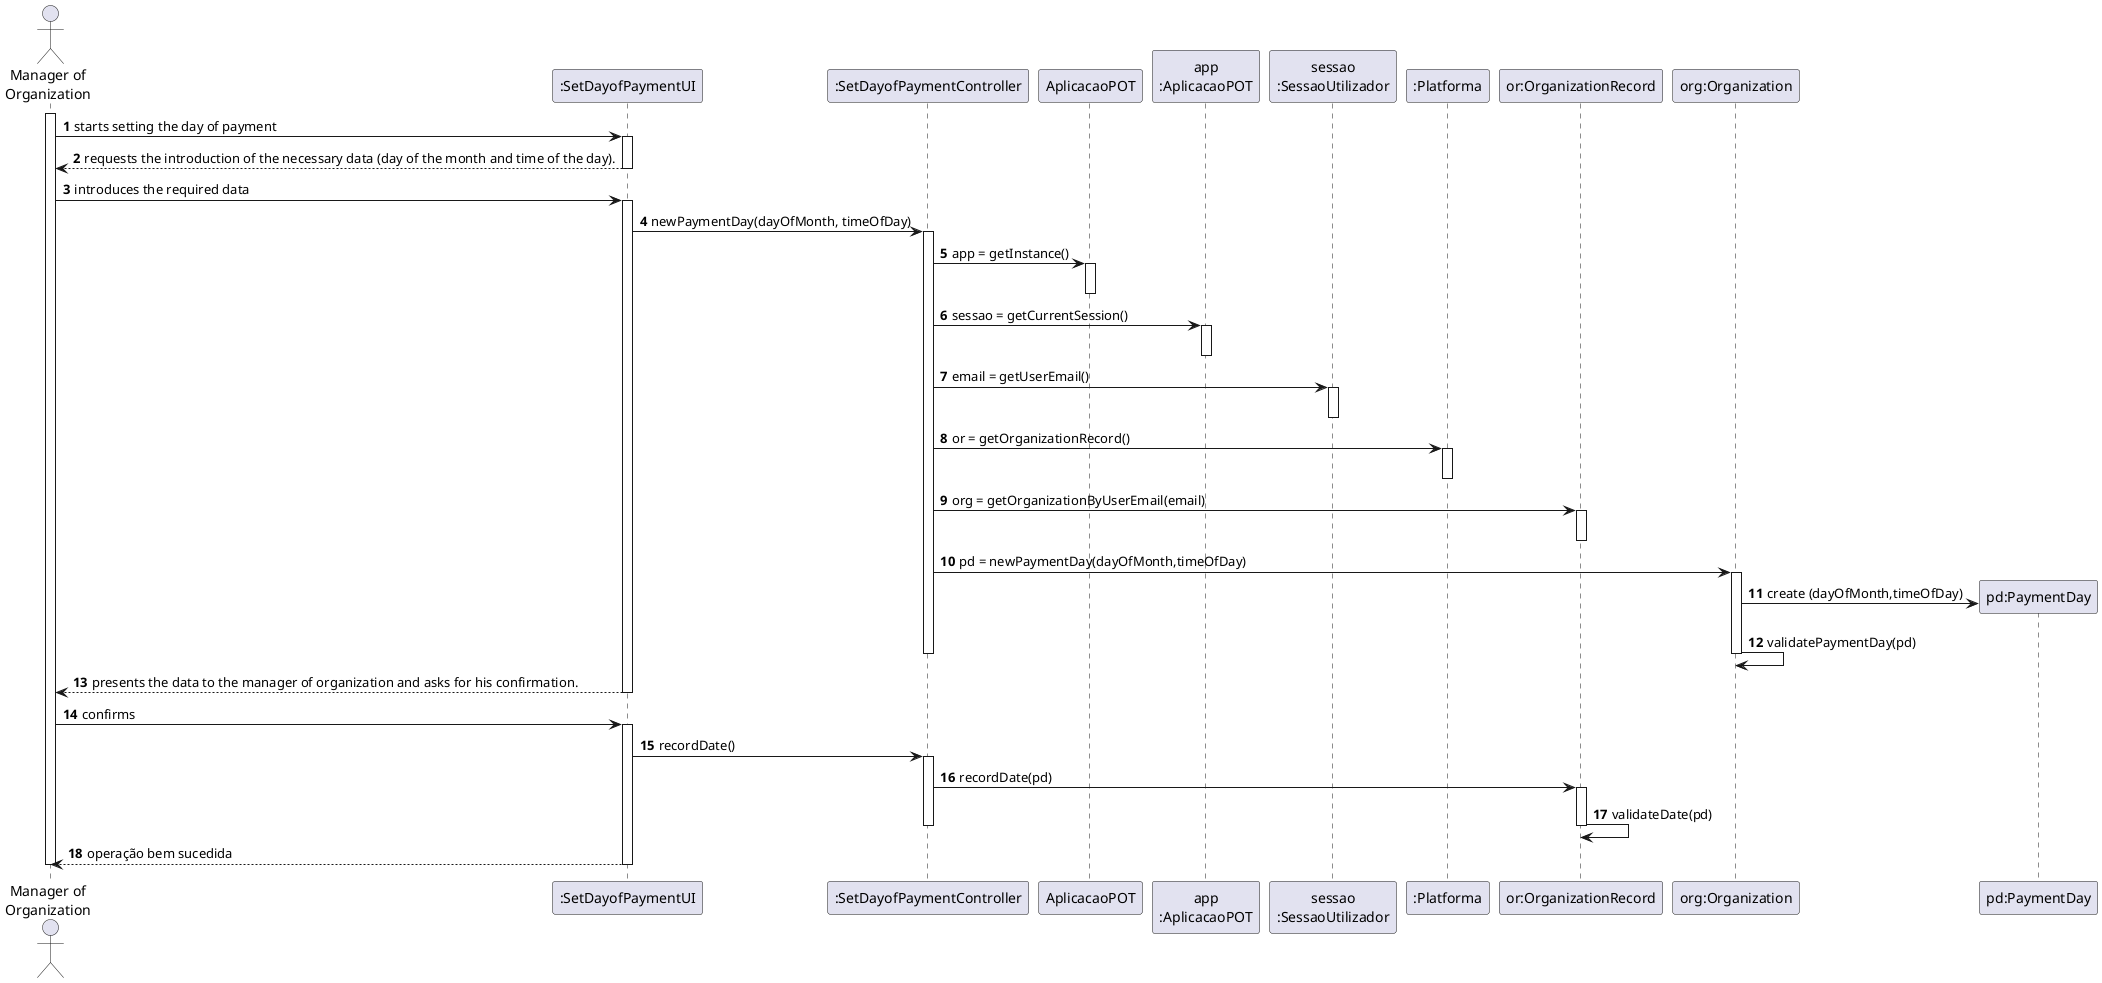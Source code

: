 @startuml
autonumber

actor "Manager of\nOrganization" as MAN

participant ":SetDayofPaymentUI" as UI
participant ":SetDayofPaymentController" as CTRL
participant "AplicacaoPOT" as POT
participant "app\n:AplicacaoPOT" as APP
participant "sessao\n:SessaoUtilizador" as SESS
participant ":Platforma" as PLAT
participant "or:OrganizationRecord" as OR
participant "org:Organization" as ORG
participant "pd:PaymentDay" as PD



activate MAN
MAN -> UI : starts setting the day of payment
activate UI
UI --> MAN : requests the introduction of the necessary data (day of the month and time of the day).
deactivate UI

MAN -> UI : introduces the required data
activate UI

UI -> CTRL : newPaymentDay(dayOfMonth, timeOfDay)
activate CTRL

CTRL -> POT: app = getInstance()
activate POT
deactivate POT

CTRL -> APP: sessao = getCurrentSession()
activate APP
deactivate APP

CTRL -> SESS: email = getUserEmail()
activate SESS
deactivate SESS

CTRL -> PLAT : or = getOrganizationRecord() 
activate PLAT
deactivate PLAT

CTRL -> OR : org = getOrganizationByUserEmail(email)
activate OR
deactivate OR

CTRL -> ORG : pd = newPaymentDay(dayOfMonth,timeOfDay)
activate ORG

ORG -> PD** : create (dayOfMonth,timeOfDay)
ORG -> ORG : validatePaymentDay(pd)
deactivate ORG
deactivate CTRL

UI --> MAN : presents the data to the manager of organization and asks for his confirmation.
deactivate UI

MAN -> UI : confirms
activate UI

UI -> CTRL: recordDate()
activate CTRL
CTRL -> OR: recordDate(pd)
activate OR

OR -> OR: validateDate(pd)
deactivate OR
deactivate CTRL
UI --> MAN : operação bem sucedida
deactivate UI

deactivate MAN
@enduml

